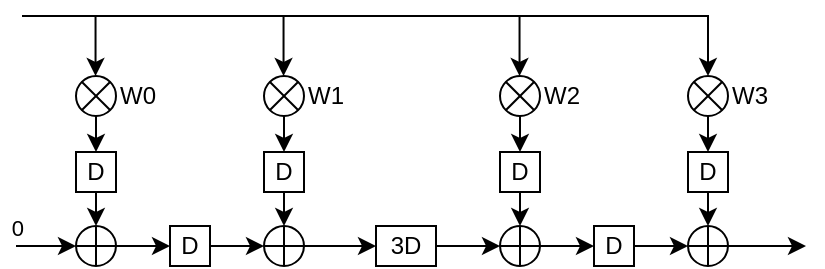 <mxfile version="26.0.16">
  <diagram id="zynq_fpga" name="Zynq FPGA System">
    <mxGraphModel dx="1510" dy="376" grid="1" gridSize="10" guides="1" tooltips="1" connect="1" arrows="1" fold="1" page="1" pageScale="1" pageWidth="827" pageHeight="1169" math="0" shadow="0">
      <root>
        <mxCell id="0" />
        <mxCell id="1" parent="0" />
        <mxCell id="conn2" style="edgeStyle=elbowEdgeStyle;rounded=1;entryX=0;entryY=0.25;entryDx=0;entryDy=0;exitX=1;exitY=0.25;exitDx=0;exitDy=0;" parent="1" edge="1">
          <mxGeometry relative="1" as="geometry">
            <mxPoint x="600.0" y="113.75" as="targetPoint" />
          </mxGeometry>
        </mxCell>
        <mxCell id="conn3" style="edgeStyle=elbowEdgeStyle;rounded=1;" parent="1" edge="1">
          <mxGeometry relative="1" as="geometry">
            <mxPoint x="699.966" y="300" as="targetPoint" />
          </mxGeometry>
        </mxCell>
        <mxCell id="2nprWiQmsi8HimYhADbn-79" style="edgeStyle=orthogonalEdgeStyle;rounded=0;orthogonalLoop=1;jettySize=auto;html=1;exitX=0.5;exitY=1;exitDx=0;exitDy=0;exitPerimeter=0;entryX=0.5;entryY=0;entryDx=0;entryDy=0;" parent="1" source="2nprWiQmsi8HimYhADbn-16" target="2nprWiQmsi8HimYhADbn-77" edge="1">
          <mxGeometry relative="1" as="geometry" />
        </mxCell>
        <mxCell id="2nprWiQmsi8HimYhADbn-16" value="W0" style="verticalLabelPosition=middle;verticalAlign=middle;html=1;shape=mxgraph.flowchart.or;labelPosition=right;align=left;" parent="1" vertex="1">
          <mxGeometry x="27" y="95" width="20" height="20" as="geometry" />
        </mxCell>
        <mxCell id="2nprWiQmsi8HimYhADbn-17" style="edgeStyle=orthogonalEdgeStyle;rounded=0;orthogonalLoop=1;jettySize=auto;html=1;exitX=1;exitY=0.5;exitDx=0;exitDy=0;exitPerimeter=0;entryX=0;entryY=0.5;entryDx=0;entryDy=0;" parent="1" source="2nprWiQmsi8HimYhADbn-18" target="2nprWiQmsi8HimYhADbn-20" edge="1">
          <mxGeometry relative="1" as="geometry" />
        </mxCell>
        <mxCell id="2nprWiQmsi8HimYhADbn-18" value="" style="verticalLabelPosition=bottom;verticalAlign=top;html=1;shape=mxgraph.flowchart.summing_function;" parent="1" vertex="1">
          <mxGeometry x="27" y="170" width="20" height="20" as="geometry" />
        </mxCell>
        <mxCell id="2nprWiQmsi8HimYhADbn-20" value="D" style="whiteSpace=wrap;html=1;aspect=fixed;" parent="1" vertex="1">
          <mxGeometry x="74" y="170" width="20" height="20" as="geometry" />
        </mxCell>
        <mxCell id="2nprWiQmsi8HimYhADbn-81" style="edgeStyle=orthogonalEdgeStyle;rounded=0;orthogonalLoop=1;jettySize=auto;html=1;exitX=0.5;exitY=1;exitDx=0;exitDy=0;exitPerimeter=0;entryX=0.5;entryY=0;entryDx=0;entryDy=0;" parent="1" source="2nprWiQmsi8HimYhADbn-40" target="2nprWiQmsi8HimYhADbn-76" edge="1">
          <mxGeometry relative="1" as="geometry" />
        </mxCell>
        <mxCell id="2nprWiQmsi8HimYhADbn-40" value="W1" style="verticalLabelPosition=middle;verticalAlign=middle;html=1;shape=mxgraph.flowchart.or;labelPosition=right;align=left;" parent="1" vertex="1">
          <mxGeometry x="121" y="95" width="20" height="20" as="geometry" />
        </mxCell>
        <mxCell id="2nprWiQmsi8HimYhADbn-41" style="edgeStyle=orthogonalEdgeStyle;rounded=0;orthogonalLoop=1;jettySize=auto;html=1;exitX=1;exitY=0.5;exitDx=0;exitDy=0;exitPerimeter=0;entryX=0;entryY=0.5;entryDx=0;entryDy=0;" parent="1" source="2nprWiQmsi8HimYhADbn-42" target="2nprWiQmsi8HimYhADbn-50" edge="1">
          <mxGeometry relative="1" as="geometry">
            <mxPoint x="171" y="179.5" as="targetPoint" />
          </mxGeometry>
        </mxCell>
        <mxCell id="2nprWiQmsi8HimYhADbn-42" value="" style="verticalLabelPosition=bottom;verticalAlign=top;html=1;shape=mxgraph.flowchart.summing_function;" parent="1" vertex="1">
          <mxGeometry x="121" y="170" width="20" height="20" as="geometry" />
        </mxCell>
        <mxCell id="2nprWiQmsi8HimYhADbn-46" style="edgeStyle=orthogonalEdgeStyle;rounded=0;orthogonalLoop=1;jettySize=auto;html=1;" parent="1" edge="1">
          <mxGeometry relative="1" as="geometry">
            <mxPoint x="94" y="180" as="sourcePoint" />
            <mxPoint x="121" y="180" as="targetPoint" />
          </mxGeometry>
        </mxCell>
        <mxCell id="2nprWiQmsi8HimYhADbn-50" value="3D" style="rounded=0;whiteSpace=wrap;html=1;" parent="1" vertex="1">
          <mxGeometry x="177" y="170" width="30" height="20" as="geometry" />
        </mxCell>
        <mxCell id="2nprWiQmsi8HimYhADbn-74" style="edgeStyle=orthogonalEdgeStyle;rounded=0;orthogonalLoop=1;jettySize=auto;html=1;exitX=0.5;exitY=1;exitDx=0;exitDy=0;exitPerimeter=0;entryX=0.5;entryY=0;entryDx=0;entryDy=0;" parent="1" source="2nprWiQmsi8HimYhADbn-51" target="2nprWiQmsi8HimYhADbn-73" edge="1">
          <mxGeometry relative="1" as="geometry" />
        </mxCell>
        <mxCell id="2nprWiQmsi8HimYhADbn-51" value="W2" style="verticalLabelPosition=middle;verticalAlign=middle;html=1;shape=mxgraph.flowchart.or;labelPosition=right;align=left;" parent="1" vertex="1">
          <mxGeometry x="239" y="95" width="20" height="20" as="geometry" />
        </mxCell>
        <mxCell id="2nprWiQmsi8HimYhADbn-52" style="edgeStyle=orthogonalEdgeStyle;rounded=0;orthogonalLoop=1;jettySize=auto;html=1;exitX=1;exitY=0.5;exitDx=0;exitDy=0;exitPerimeter=0;entryX=0;entryY=0.5;entryDx=0;entryDy=0;" parent="1" source="2nprWiQmsi8HimYhADbn-53" target="2nprWiQmsi8HimYhADbn-55" edge="1">
          <mxGeometry relative="1" as="geometry" />
        </mxCell>
        <mxCell id="2nprWiQmsi8HimYhADbn-53" value="" style="verticalLabelPosition=bottom;verticalAlign=top;html=1;shape=mxgraph.flowchart.summing_function;" parent="1" vertex="1">
          <mxGeometry x="239" y="170" width="20" height="20" as="geometry" />
        </mxCell>
        <mxCell id="2nprWiQmsi8HimYhADbn-55" value="D" style="whiteSpace=wrap;html=1;aspect=fixed;" parent="1" vertex="1">
          <mxGeometry x="286" y="170" width="20" height="20" as="geometry" />
        </mxCell>
        <mxCell id="2nprWiQmsi8HimYhADbn-83" style="edgeStyle=orthogonalEdgeStyle;rounded=0;orthogonalLoop=1;jettySize=auto;html=1;exitX=0.5;exitY=1;exitDx=0;exitDy=0;exitPerimeter=0;entryX=0.5;entryY=0;entryDx=0;entryDy=0;" parent="1" source="2nprWiQmsi8HimYhADbn-57" target="2nprWiQmsi8HimYhADbn-78" edge="1">
          <mxGeometry relative="1" as="geometry" />
        </mxCell>
        <mxCell id="2nprWiQmsi8HimYhADbn-57" value="W3" style="verticalLabelPosition=middle;verticalAlign=middle;html=1;shape=mxgraph.flowchart.or;labelPosition=right;align=left;" parent="1" vertex="1">
          <mxGeometry x="333" y="95" width="20" height="20" as="geometry" />
        </mxCell>
        <mxCell id="2nprWiQmsi8HimYhADbn-65" value="" style="edgeStyle=orthogonalEdgeStyle;rounded=0;orthogonalLoop=1;jettySize=auto;html=1;exitX=1;exitY=0.5;exitDx=0;exitDy=0;exitPerimeter=0;labelPosition=right;verticalLabelPosition=top;align=left;verticalAlign=bottom;spacingRight=0;spacingLeft=9;spacingBottom=3;" parent="1" source="2nprWiQmsi8HimYhADbn-58" edge="1">
          <mxGeometry relative="1" as="geometry">
            <mxPoint x="392" y="180.182" as="targetPoint" />
          </mxGeometry>
        </mxCell>
        <mxCell id="2nprWiQmsi8HimYhADbn-58" value="" style="verticalLabelPosition=bottom;verticalAlign=top;html=1;shape=mxgraph.flowchart.summing_function;" parent="1" vertex="1">
          <mxGeometry x="333" y="170" width="20" height="20" as="geometry" />
        </mxCell>
        <mxCell id="2nprWiQmsi8HimYhADbn-61" style="edgeStyle=orthogonalEdgeStyle;rounded=0;orthogonalLoop=1;jettySize=auto;html=1;" parent="1" edge="1">
          <mxGeometry relative="1" as="geometry">
            <mxPoint x="306" y="180" as="sourcePoint" />
            <mxPoint x="333" y="180" as="targetPoint" />
          </mxGeometry>
        </mxCell>
        <mxCell id="2nprWiQmsi8HimYhADbn-63" value="" style="endArrow=classic;html=1;rounded=0;entryX=0.5;entryY=0;entryDx=0;entryDy=0;entryPerimeter=0;labelPosition=left;verticalLabelPosition=top;align=right;verticalAlign=bottom;spacingRight=170;" parent="1" target="2nprWiQmsi8HimYhADbn-57" edge="1">
          <mxGeometry width="50" height="50" relative="1" as="geometry">
            <mxPoint y="65" as="sourcePoint" />
            <mxPoint x="160" y="55" as="targetPoint" />
            <Array as="points">
              <mxPoint x="343" y="65" />
            </Array>
          </mxGeometry>
        </mxCell>
        <mxCell id="2nprWiQmsi8HimYhADbn-66" style="edgeStyle=orthogonalEdgeStyle;rounded=0;orthogonalLoop=1;jettySize=auto;html=1;exitX=0.5;exitY=1;exitDx=0;exitDy=0;exitPerimeter=0;entryX=0.5;entryY=0;entryDx=0;entryDy=0;entryPerimeter=0;" parent="1" edge="1">
          <mxGeometry relative="1" as="geometry">
            <mxPoint x="36.77" y="65" as="sourcePoint" />
            <mxPoint x="36.77" y="95" as="targetPoint" />
          </mxGeometry>
        </mxCell>
        <mxCell id="2nprWiQmsi8HimYhADbn-67" style="edgeStyle=orthogonalEdgeStyle;rounded=0;orthogonalLoop=1;jettySize=auto;html=1;exitX=0.5;exitY=1;exitDx=0;exitDy=0;exitPerimeter=0;entryX=0.5;entryY=0;entryDx=0;entryDy=0;entryPerimeter=0;" parent="1" edge="1">
          <mxGeometry relative="1" as="geometry">
            <mxPoint x="130.77" y="65" as="sourcePoint" />
            <mxPoint x="130.77" y="95" as="targetPoint" />
          </mxGeometry>
        </mxCell>
        <mxCell id="2nprWiQmsi8HimYhADbn-68" style="edgeStyle=orthogonalEdgeStyle;rounded=0;orthogonalLoop=1;jettySize=auto;html=1;exitX=0.5;exitY=1;exitDx=0;exitDy=0;exitPerimeter=0;entryX=0.5;entryY=0;entryDx=0;entryDy=0;entryPerimeter=0;" parent="1" edge="1">
          <mxGeometry relative="1" as="geometry">
            <mxPoint x="248.77" y="65" as="sourcePoint" />
            <mxPoint x="248.77" y="95" as="targetPoint" />
          </mxGeometry>
        </mxCell>
        <mxCell id="2nprWiQmsi8HimYhADbn-70" value="0" style="edgeStyle=orthogonalEdgeStyle;rounded=0;orthogonalLoop=1;jettySize=auto;html=1;labelPosition=left;verticalLabelPosition=top;align=right;verticalAlign=bottom;spacingRight=10;" parent="1" edge="1">
          <mxGeometry x="-0.001" relative="1" as="geometry">
            <mxPoint x="-3" y="180" as="sourcePoint" />
            <mxPoint x="27" y="179.81" as="targetPoint" />
            <mxPoint as="offset" />
          </mxGeometry>
        </mxCell>
        <mxCell id="2nprWiQmsi8HimYhADbn-73" value="D" style="whiteSpace=wrap;html=1;aspect=fixed;" parent="1" vertex="1">
          <mxGeometry x="239" y="133" width="20" height="20" as="geometry" />
        </mxCell>
        <mxCell id="2nprWiQmsi8HimYhADbn-75" style="edgeStyle=orthogonalEdgeStyle;rounded=0;orthogonalLoop=1;jettySize=auto;html=1;exitX=0.5;exitY=1;exitDx=0;exitDy=0;entryX=0.5;entryY=0;entryDx=0;entryDy=0;entryPerimeter=0;" parent="1" source="2nprWiQmsi8HimYhADbn-73" target="2nprWiQmsi8HimYhADbn-53" edge="1">
          <mxGeometry relative="1" as="geometry" />
        </mxCell>
        <mxCell id="2nprWiQmsi8HimYhADbn-76" value="D" style="whiteSpace=wrap;html=1;aspect=fixed;" parent="1" vertex="1">
          <mxGeometry x="121" y="133" width="20" height="20" as="geometry" />
        </mxCell>
        <mxCell id="2nprWiQmsi8HimYhADbn-77" value="D" style="whiteSpace=wrap;html=1;aspect=fixed;" parent="1" vertex="1">
          <mxGeometry x="27" y="133" width="20" height="20" as="geometry" />
        </mxCell>
        <mxCell id="2nprWiQmsi8HimYhADbn-78" value="D" style="whiteSpace=wrap;html=1;aspect=fixed;" parent="1" vertex="1">
          <mxGeometry x="333" y="133" width="20" height="20" as="geometry" />
        </mxCell>
        <mxCell id="2nprWiQmsi8HimYhADbn-80" style="edgeStyle=orthogonalEdgeStyle;rounded=0;orthogonalLoop=1;jettySize=auto;html=1;exitX=0.5;exitY=1;exitDx=0;exitDy=0;entryX=0.5;entryY=0;entryDx=0;entryDy=0;entryPerimeter=0;" parent="1" source="2nprWiQmsi8HimYhADbn-77" target="2nprWiQmsi8HimYhADbn-18" edge="1">
          <mxGeometry relative="1" as="geometry" />
        </mxCell>
        <mxCell id="2nprWiQmsi8HimYhADbn-82" style="edgeStyle=orthogonalEdgeStyle;rounded=0;orthogonalLoop=1;jettySize=auto;html=1;exitX=0.5;exitY=1;exitDx=0;exitDy=0;entryX=0.5;entryY=0;entryDx=0;entryDy=0;entryPerimeter=0;" parent="1" source="2nprWiQmsi8HimYhADbn-76" target="2nprWiQmsi8HimYhADbn-42" edge="1">
          <mxGeometry relative="1" as="geometry" />
        </mxCell>
        <mxCell id="2nprWiQmsi8HimYhADbn-84" style="edgeStyle=orthogonalEdgeStyle;rounded=0;orthogonalLoop=1;jettySize=auto;html=1;exitX=0.5;exitY=1;exitDx=0;exitDy=0;entryX=0.5;entryY=0;entryDx=0;entryDy=0;entryPerimeter=0;" parent="1" source="2nprWiQmsi8HimYhADbn-78" target="2nprWiQmsi8HimYhADbn-58" edge="1">
          <mxGeometry relative="1" as="geometry" />
        </mxCell>
        <mxCell id="KT24e44TtAW74R7X00fj-1" style="edgeStyle=orthogonalEdgeStyle;rounded=0;orthogonalLoop=1;jettySize=auto;html=1;exitX=1;exitY=0.5;exitDx=0;exitDy=0;entryX=0;entryY=0.5;entryDx=0;entryDy=0;entryPerimeter=0;" edge="1" parent="1" source="2nprWiQmsi8HimYhADbn-50" target="2nprWiQmsi8HimYhADbn-53">
          <mxGeometry relative="1" as="geometry" />
        </mxCell>
      </root>
    </mxGraphModel>
  </diagram>
</mxfile>
